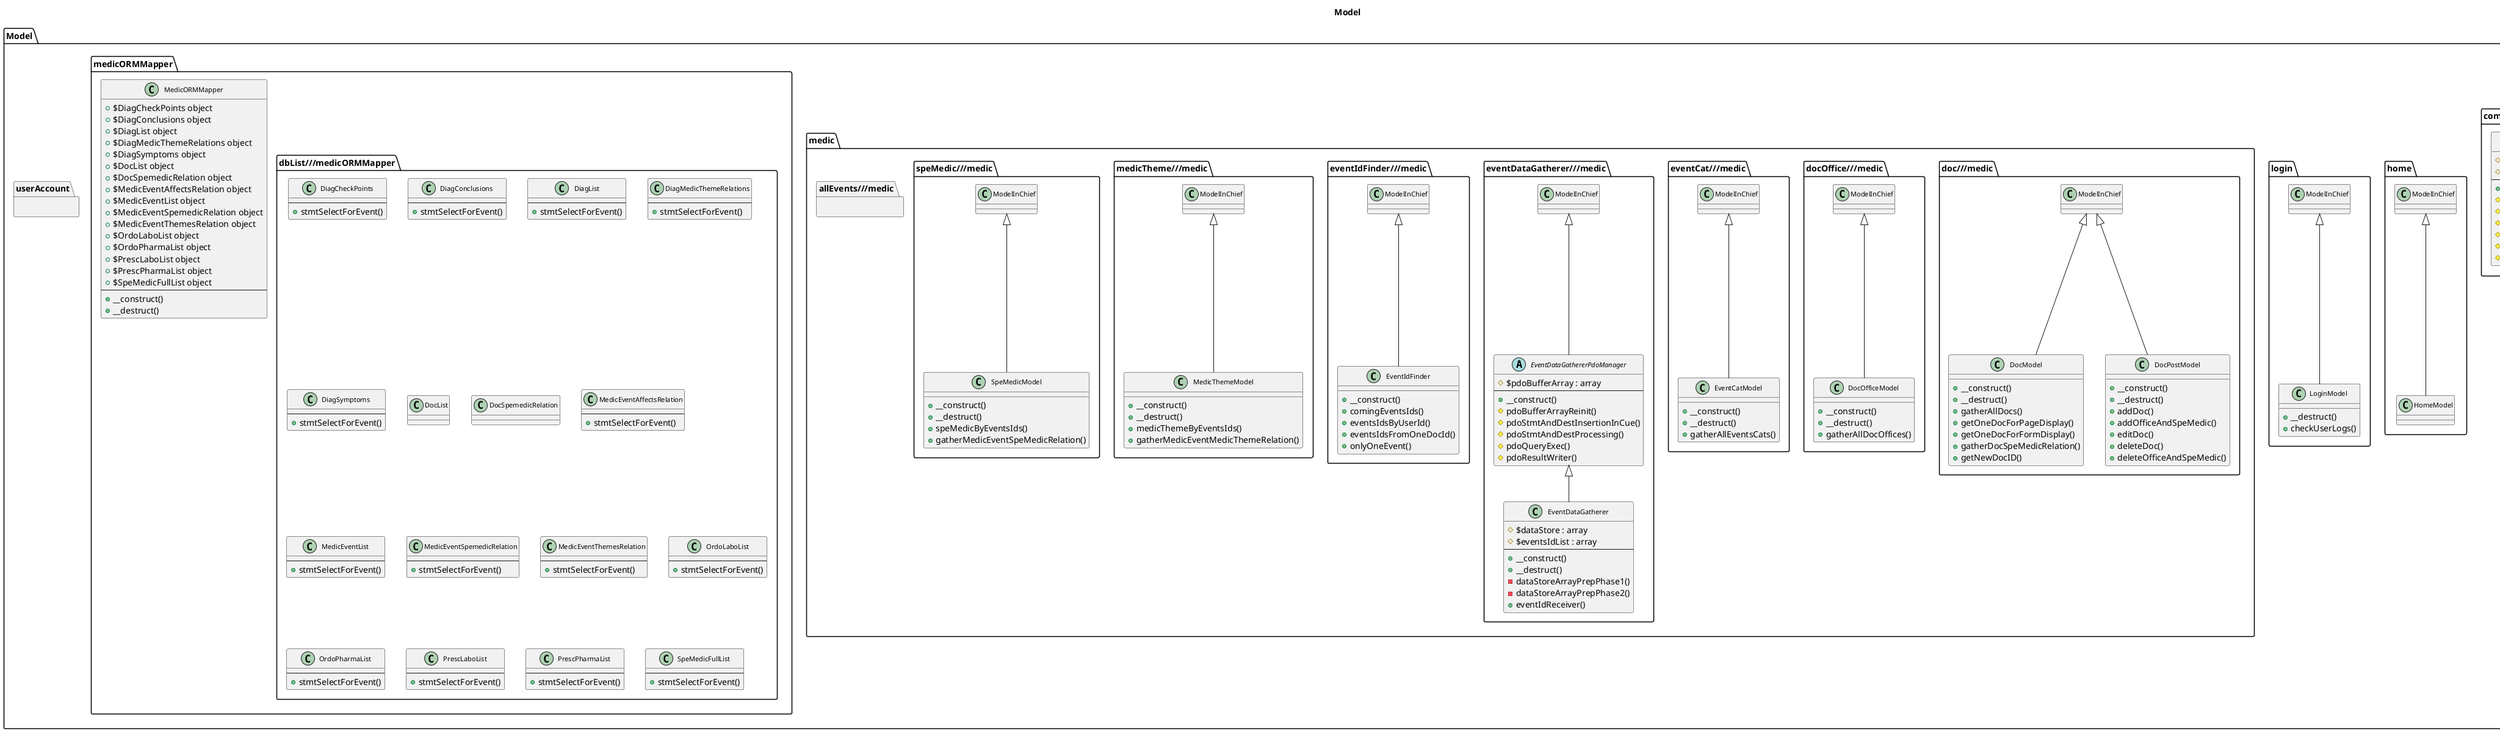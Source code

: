 @startuml
title <b>Model</b>

skinparam ClassFontSize 11
skinparam ClassFontName Verdana



package Model {
    package common {
        abstract class ModelInChief {
            # $pdo : object
            #  $query : object
            --
            + __construct()
            # pdoInit()
            # stmtWhereBuilder()
            # pdoPreparedSelectExecute()
            # pdoRawSelectExecute()
            # pdoEventSelectMultiQuery()
            # pdoPreparedInsertUpdateDeleteExecute()
        }

    }


    package home {
        class HomeModel extends ModelInChief {

        }
    }


    package login {
        class LoginModel extends ModelInChief {
            + __destruct()
            + checkUserLogs()
        }
    }


    package medic {
        package allEvents///medic {

        }


        package doc///medic {
            class DocModel extends ModelInChief {
                + __construct()
                + __destruct()
                + gatherAllDocs()
                + getOneDocForPageDisplay()
                + getOneDocForFormDisplay()
                + gatherDocSpeMedicRelation()
                + getNewDocID()
            }

            class DocPostModel extends ModelInChief {
                + __construct()
                + __destruct()
                + addDoc()
                + addOfficeAndSpeMedic()
                + editDoc()
                + deleteDoc()
                + deleteOfficeAndSpeMedic()
            }
        }


        package docOffice///medic {
            class DocOfficeModel extends ModelInChief {
                + __construct()
                + __destruct()
                + gatherAllDocOffices()
            }
        }

        package eventCat///medic {
            class EventCatModel extends ModelInChief {
                + __construct()
                + __destruct()
                + gatherAllEventsCats()
            }
        }


        package eventDataGatherer///medic {
            abstract class EventDataGathererPdoManager extends ModelInChief {
                # $pdoBufferArray : array
                --
                + __construct()
                # pdoBufferArrayReinit()
                # pdoStmtAndDestInsertionInCue()
                # pdoStmtAndDestProcessing()
                # pdoQueryExec()
                # pdoResultWriter()
            }


            class EventDataGatherer extends EventDataGathererPdoManager {
                # $dataStore : array
                # $eventsIdList : array
                --
                + __construct()
                +__destruct()
                - dataStoreArrayPrepPhase1()
                - dataStoreArrayPrepPhase2()
                + eventIdReceiver()
            }
        }


        package eventIdFinder///medic {
            class EventIdFinder extends ModelInChief {
                + __construct()
                + comingEventsIds()
                + eventsIdsByUserId()
                + eventsIdsFromOneDocId()
                + onlyOneEvent()
            }

        }


        package medicTheme///medic {
            class MedicThemeModel extends ModelInChief {
                + __construct()
                + __destruct()
                + medicThemeByEventsIds()
                + gatherMedicEventMedicThemeRelation()
            }
        }


        package speMedic///medic {
            class SpeMedicModel extends ModelInChief {
                + __construct()
                + __destruct()
                + speMedicByEventsIds()
                + gatherMedicEventSpeMedicRelation()
            }
        }
    }


    package medicORMMapper {
        class MedicORMMapper {
            + $DiagCheckPoints object
            + $DiagConclusions object
            + $DiagList object
            + $DiagMedicThemeRelations object
            + $DiagSymptoms object
            + $DocList object
            + $DocSpemedicRelation object
            + $MedicEventAffectsRelation object
            + $MedicEventList object
            + $MedicEventSpemedicRelation object
            + $MedicEventThemesRelation object
            + $OrdoLaboList object
            + $OrdoPharmaList object
            + $PrescLaboList object
            + $PrescPharmaList object
            + $SpeMedicFullList object
            --
            + __construct()
            + __destruct()
        }

        package dbList///medicORMMapper {
            class DiagCheckPoints {
                --
                + stmtSelectForEvent()
            }

            class DiagConclusions {
                --
                + stmtSelectForEvent()
            }

            class DiagList {
                --
                + stmtSelectForEvent()
            }

            class DiagMedicThemeRelations {
                --
                + stmtSelectForEvent()
            }

            class DiagSymptoms {
                --
                + stmtSelectForEvent()
            }

            class DocList {
            }

            class DocSpemedicRelation {
            }

            class MedicEventAffectsRelation {
                --
                + stmtSelectForEvent()
            }

            class MedicEventList {
                --
                + stmtSelectForEvent()
            }

            class MedicEventSpemedicRelation {
                --
                + stmtSelectForEvent()
            }

            class MedicEventThemesRelation {
                --
                + stmtSelectForEvent()
            }

            class OrdoLaboList {
                --
                + stmtSelectForEvent()
            }

            class OrdoPharmaList {
                --
                + stmtSelectForEvent()
            }

            class PrescLaboList {
                --
                + stmtSelectForEvent()
            }

            class PrescPharmaList {
                --
                + stmtSelectForEvent()
            }

            class SpeMedicFullList {
                --
                + stmtSelectForEvent()
            }
        }
    }

    package userAccount {

    }
}



@enduml